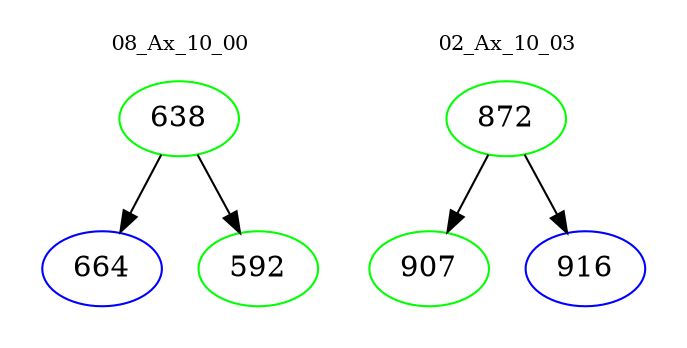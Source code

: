 digraph{
subgraph cluster_0 {
color = white
label = "08_Ax_10_00";
fontsize=10;
T0_638 [label="638", color="green"]
T0_638 -> T0_664 [color="black"]
T0_664 [label="664", color="blue"]
T0_638 -> T0_592 [color="black"]
T0_592 [label="592", color="green"]
}
subgraph cluster_1 {
color = white
label = "02_Ax_10_03";
fontsize=10;
T1_872 [label="872", color="green"]
T1_872 -> T1_907 [color="black"]
T1_907 [label="907", color="green"]
T1_872 -> T1_916 [color="black"]
T1_916 [label="916", color="blue"]
}
}
